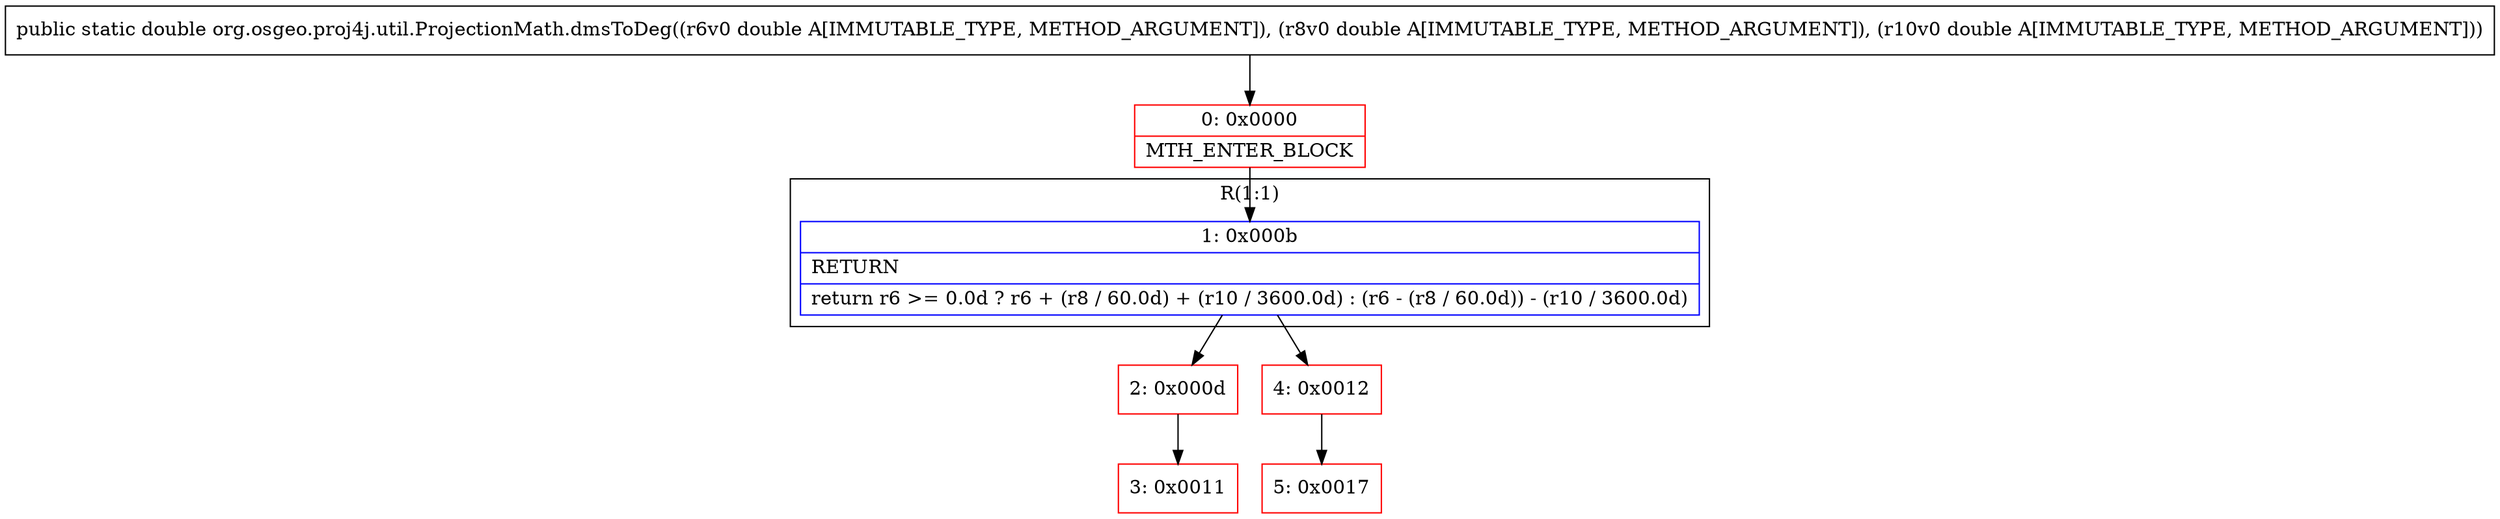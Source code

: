 digraph "CFG fororg.osgeo.proj4j.util.ProjectionMath.dmsToDeg(DDD)D" {
subgraph cluster_Region_613324803 {
label = "R(1:1)";
node [shape=record,color=blue];
Node_1 [shape=record,label="{1\:\ 0x000b|RETURN\l|return r6 \>= 0.0d ? r6 + (r8 \/ 60.0d) + (r10 \/ 3600.0d) : (r6 \- (r8 \/ 60.0d)) \- (r10 \/ 3600.0d)\l}"];
}
Node_0 [shape=record,color=red,label="{0\:\ 0x0000|MTH_ENTER_BLOCK\l}"];
Node_2 [shape=record,color=red,label="{2\:\ 0x000d}"];
Node_3 [shape=record,color=red,label="{3\:\ 0x0011}"];
Node_4 [shape=record,color=red,label="{4\:\ 0x0012}"];
Node_5 [shape=record,color=red,label="{5\:\ 0x0017}"];
MethodNode[shape=record,label="{public static double org.osgeo.proj4j.util.ProjectionMath.dmsToDeg((r6v0 double A[IMMUTABLE_TYPE, METHOD_ARGUMENT]), (r8v0 double A[IMMUTABLE_TYPE, METHOD_ARGUMENT]), (r10v0 double A[IMMUTABLE_TYPE, METHOD_ARGUMENT])) }"];
MethodNode -> Node_0;
Node_1 -> Node_2;
Node_1 -> Node_4;
Node_0 -> Node_1;
Node_2 -> Node_3;
Node_4 -> Node_5;
}

